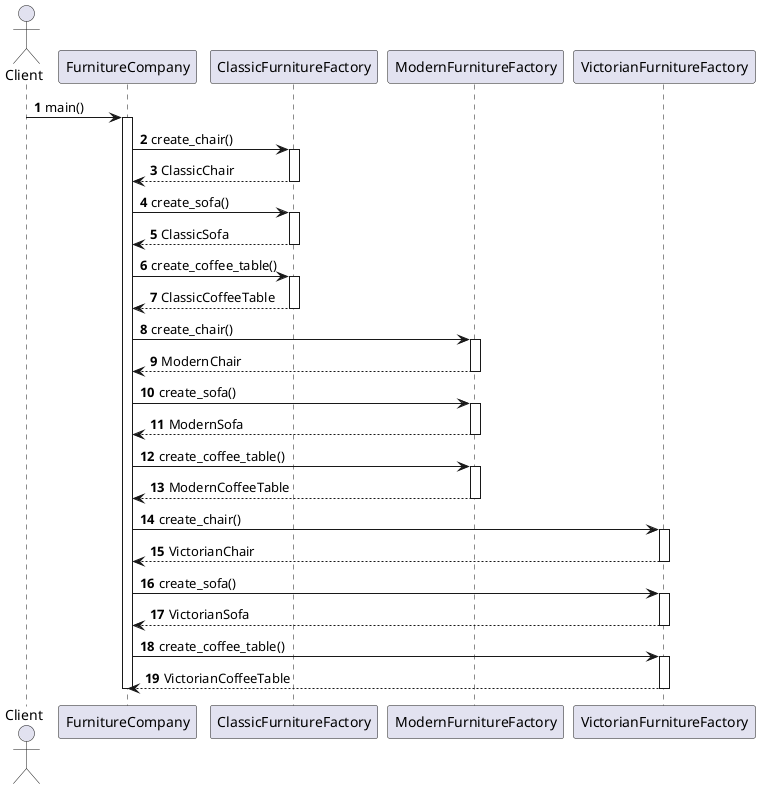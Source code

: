 @startuml
'https://plantuml.com/sequence-diagram

autonumber

@startuml

@startuml
autonumber

actor Client

Client -> FurnitureCompany: main()
activate FurnitureCompany

FurnitureCompany -> ClassicFurnitureFactory: create_chair()
activate ClassicFurnitureFactory
ClassicFurnitureFactory --> FurnitureCompany: ClassicChair
deactivate ClassicFurnitureFactory

FurnitureCompany -> ClassicFurnitureFactory: create_sofa()
activate ClassicFurnitureFactory
ClassicFurnitureFactory --> FurnitureCompany: ClassicSofa
deactivate ClassicFurnitureFactory

FurnitureCompany -> ClassicFurnitureFactory: create_coffee_table()
activate ClassicFurnitureFactory
ClassicFurnitureFactory --> FurnitureCompany: ClassicCoffeeTable
deactivate ClassicFurnitureFactory

FurnitureCompany -> ModernFurnitureFactory: create_chair()
activate ModernFurnitureFactory
ModernFurnitureFactory --> FurnitureCompany: ModernChair
deactivate ModernFurnitureFactory

FurnitureCompany -> ModernFurnitureFactory: create_sofa()
activate ModernFurnitureFactory
ModernFurnitureFactory --> FurnitureCompany: ModernSofa
deactivate ModernFurnitureFactory

FurnitureCompany -> ModernFurnitureFactory: create_coffee_table()
activate ModernFurnitureFactory
ModernFurnitureFactory --> FurnitureCompany: ModernCoffeeTable
deactivate ModernFurnitureFactory

FurnitureCompany -> VictorianFurnitureFactory: create_chair()
activate VictorianFurnitureFactory
VictorianFurnitureFactory --> FurnitureCompany: VictorianChair
deactivate VictorianFurnitureFactory

FurnitureCompany -> VictorianFurnitureFactory: create_sofa()
activate VictorianFurnitureFactory
VictorianFurnitureFactory --> FurnitureCompany: VictorianSofa
deactivate VictorianFurnitureFactory

FurnitureCompany -> VictorianFurnitureFactory: create_coffee_table()
activate VictorianFurnitureFactory
VictorianFurnitureFactory --> FurnitureCompany: VictorianCoffeeTable
deactivate VictorianFurnitureFactory

deactivate FurnitureCompany
@enduml

@enduml